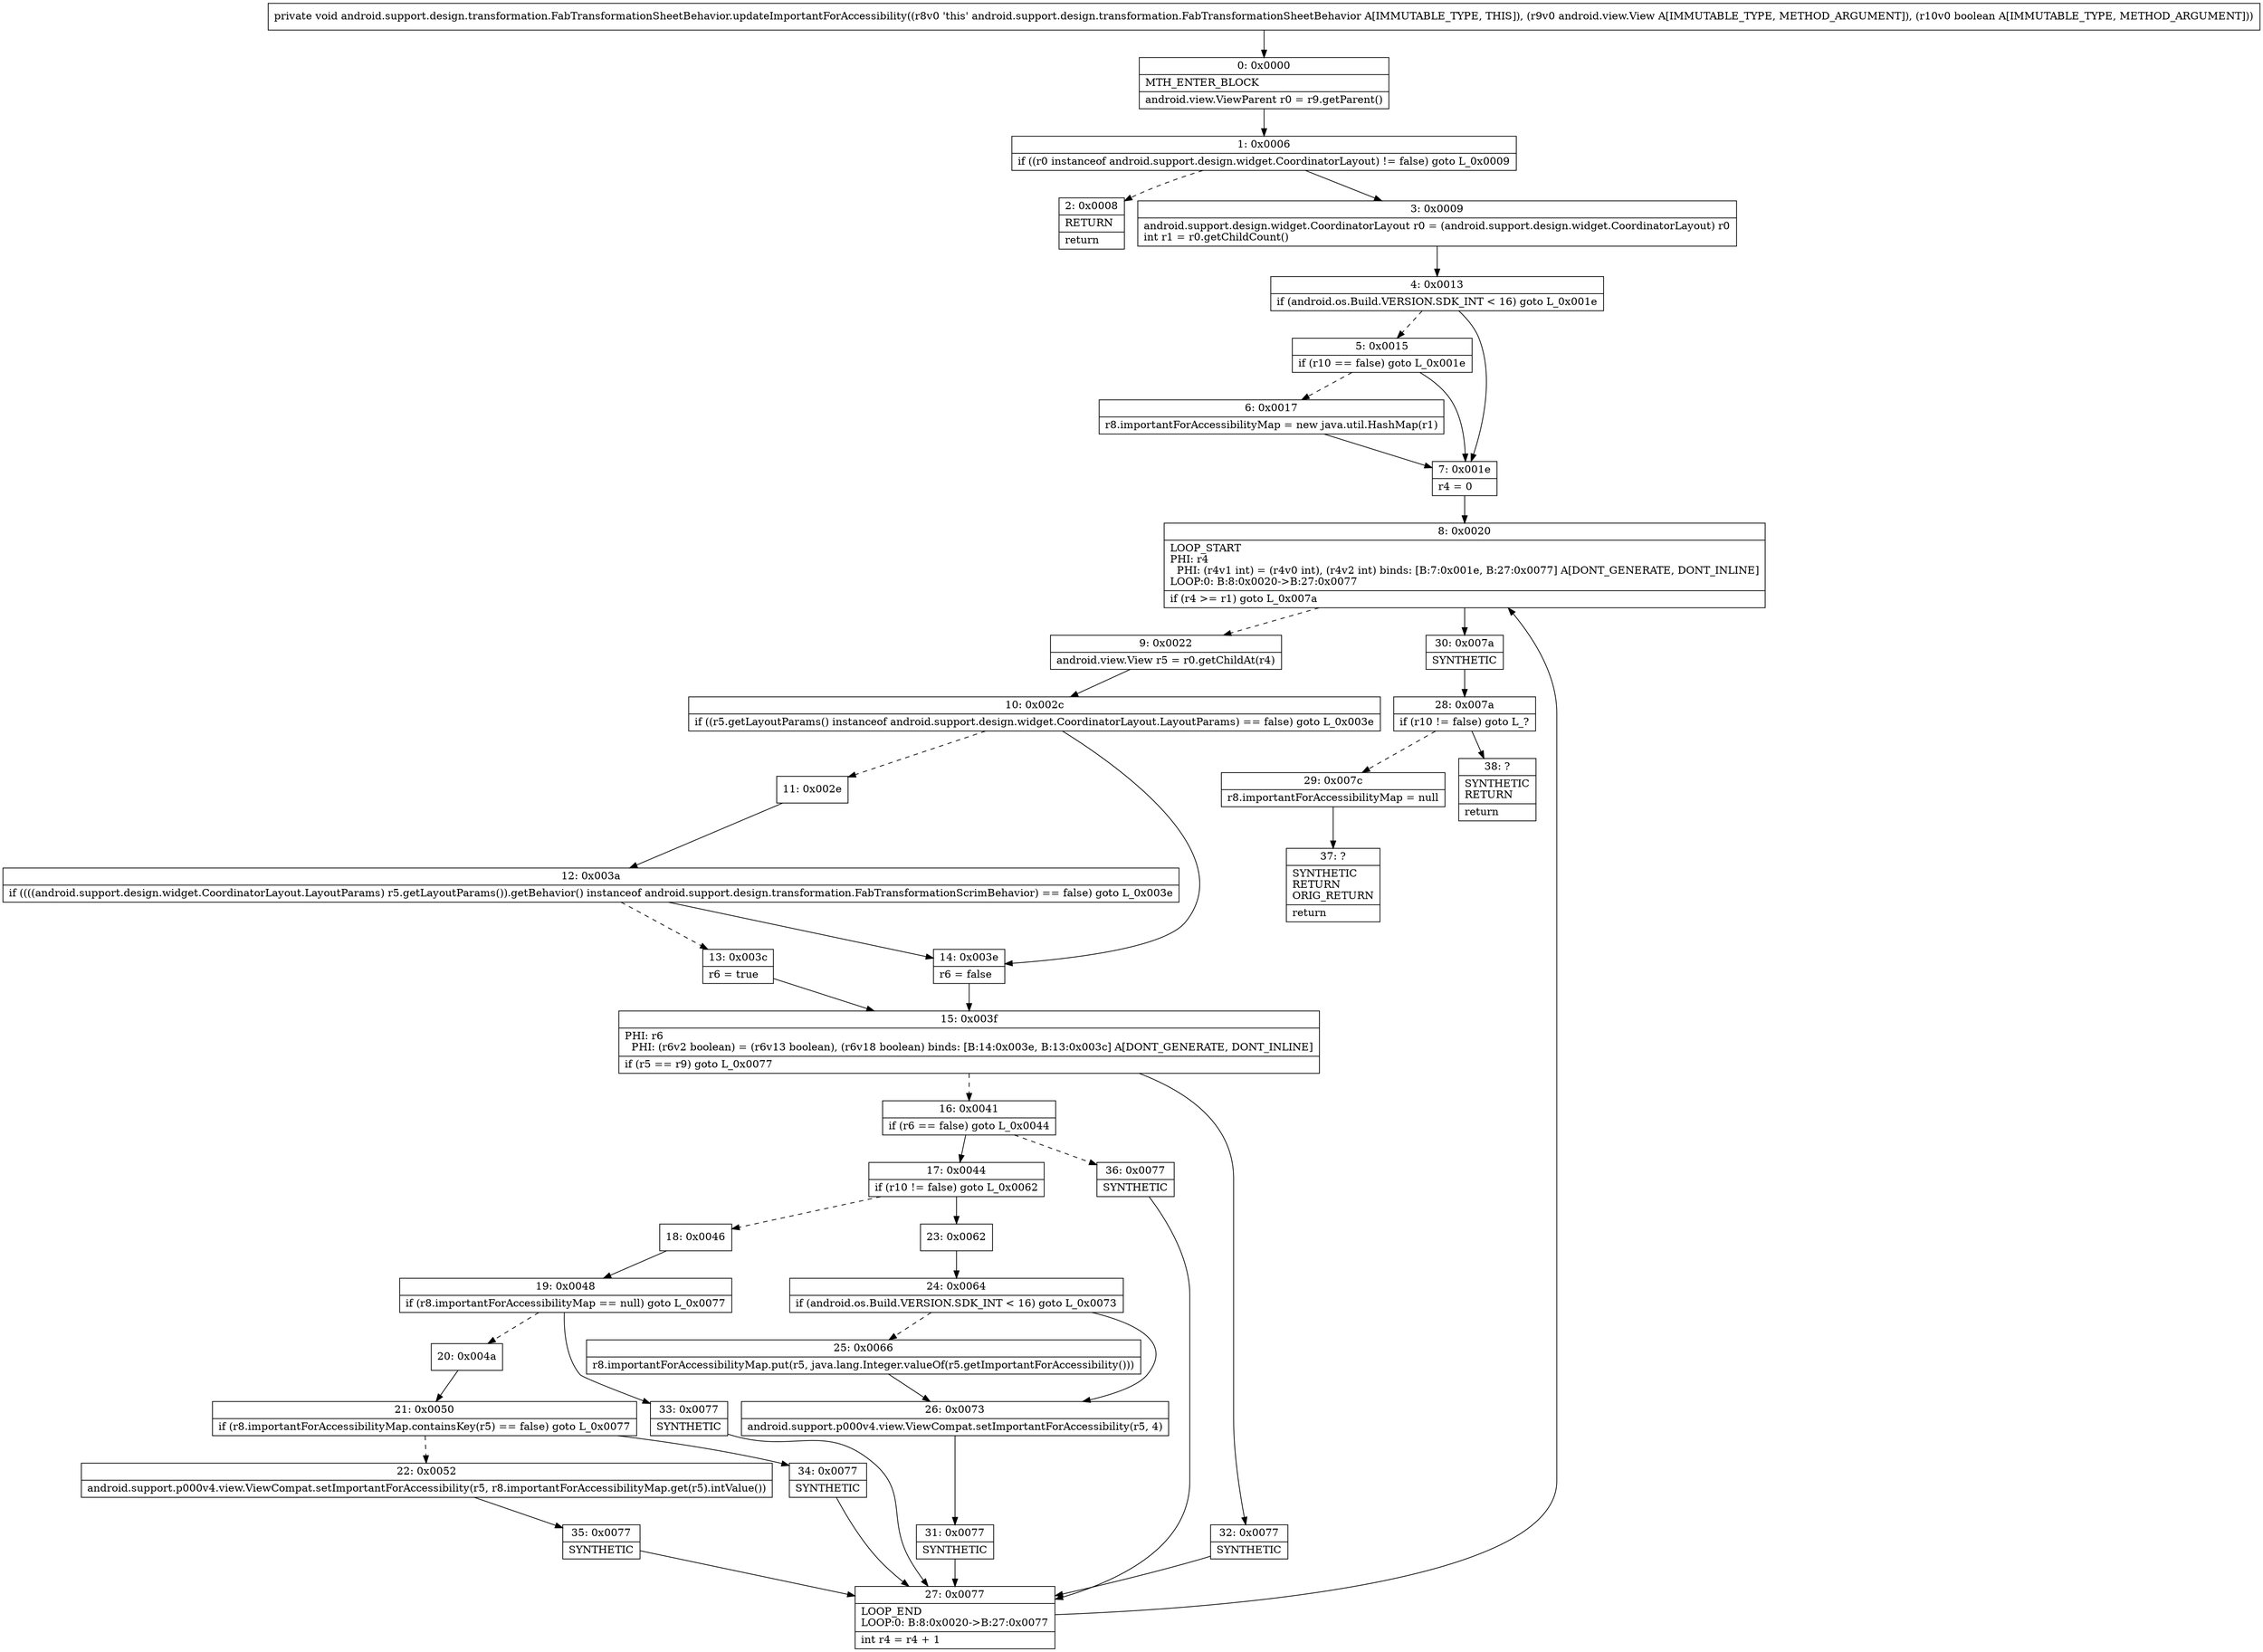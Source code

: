 digraph "CFG forandroid.support.design.transformation.FabTransformationSheetBehavior.updateImportantForAccessibility(Landroid\/view\/View;Z)V" {
Node_0 [shape=record,label="{0\:\ 0x0000|MTH_ENTER_BLOCK\l|android.view.ViewParent r0 = r9.getParent()\l}"];
Node_1 [shape=record,label="{1\:\ 0x0006|if ((r0 instanceof android.support.design.widget.CoordinatorLayout) != false) goto L_0x0009\l}"];
Node_2 [shape=record,label="{2\:\ 0x0008|RETURN\l|return\l}"];
Node_3 [shape=record,label="{3\:\ 0x0009|android.support.design.widget.CoordinatorLayout r0 = (android.support.design.widget.CoordinatorLayout) r0\lint r1 = r0.getChildCount()\l}"];
Node_4 [shape=record,label="{4\:\ 0x0013|if (android.os.Build.VERSION.SDK_INT \< 16) goto L_0x001e\l}"];
Node_5 [shape=record,label="{5\:\ 0x0015|if (r10 == false) goto L_0x001e\l}"];
Node_6 [shape=record,label="{6\:\ 0x0017|r8.importantForAccessibilityMap = new java.util.HashMap(r1)\l}"];
Node_7 [shape=record,label="{7\:\ 0x001e|r4 = 0\l}"];
Node_8 [shape=record,label="{8\:\ 0x0020|LOOP_START\lPHI: r4 \l  PHI: (r4v1 int) = (r4v0 int), (r4v2 int) binds: [B:7:0x001e, B:27:0x0077] A[DONT_GENERATE, DONT_INLINE]\lLOOP:0: B:8:0x0020\-\>B:27:0x0077\l|if (r4 \>= r1) goto L_0x007a\l}"];
Node_9 [shape=record,label="{9\:\ 0x0022|android.view.View r5 = r0.getChildAt(r4)\l}"];
Node_10 [shape=record,label="{10\:\ 0x002c|if ((r5.getLayoutParams() instanceof android.support.design.widget.CoordinatorLayout.LayoutParams) == false) goto L_0x003e\l}"];
Node_11 [shape=record,label="{11\:\ 0x002e}"];
Node_12 [shape=record,label="{12\:\ 0x003a|if ((((android.support.design.widget.CoordinatorLayout.LayoutParams) r5.getLayoutParams()).getBehavior() instanceof android.support.design.transformation.FabTransformationScrimBehavior) == false) goto L_0x003e\l}"];
Node_13 [shape=record,label="{13\:\ 0x003c|r6 = true\l}"];
Node_14 [shape=record,label="{14\:\ 0x003e|r6 = false\l}"];
Node_15 [shape=record,label="{15\:\ 0x003f|PHI: r6 \l  PHI: (r6v2 boolean) = (r6v13 boolean), (r6v18 boolean) binds: [B:14:0x003e, B:13:0x003c] A[DONT_GENERATE, DONT_INLINE]\l|if (r5 == r9) goto L_0x0077\l}"];
Node_16 [shape=record,label="{16\:\ 0x0041|if (r6 == false) goto L_0x0044\l}"];
Node_17 [shape=record,label="{17\:\ 0x0044|if (r10 != false) goto L_0x0062\l}"];
Node_18 [shape=record,label="{18\:\ 0x0046}"];
Node_19 [shape=record,label="{19\:\ 0x0048|if (r8.importantForAccessibilityMap == null) goto L_0x0077\l}"];
Node_20 [shape=record,label="{20\:\ 0x004a}"];
Node_21 [shape=record,label="{21\:\ 0x0050|if (r8.importantForAccessibilityMap.containsKey(r5) == false) goto L_0x0077\l}"];
Node_22 [shape=record,label="{22\:\ 0x0052|android.support.p000v4.view.ViewCompat.setImportantForAccessibility(r5, r8.importantForAccessibilityMap.get(r5).intValue())\l}"];
Node_23 [shape=record,label="{23\:\ 0x0062}"];
Node_24 [shape=record,label="{24\:\ 0x0064|if (android.os.Build.VERSION.SDK_INT \< 16) goto L_0x0073\l}"];
Node_25 [shape=record,label="{25\:\ 0x0066|r8.importantForAccessibilityMap.put(r5, java.lang.Integer.valueOf(r5.getImportantForAccessibility()))\l}"];
Node_26 [shape=record,label="{26\:\ 0x0073|android.support.p000v4.view.ViewCompat.setImportantForAccessibility(r5, 4)\l}"];
Node_27 [shape=record,label="{27\:\ 0x0077|LOOP_END\lLOOP:0: B:8:0x0020\-\>B:27:0x0077\l|int r4 = r4 + 1\l}"];
Node_28 [shape=record,label="{28\:\ 0x007a|if (r10 != false) goto L_?\l}"];
Node_29 [shape=record,label="{29\:\ 0x007c|r8.importantForAccessibilityMap = null\l}"];
Node_30 [shape=record,label="{30\:\ 0x007a|SYNTHETIC\l}"];
Node_31 [shape=record,label="{31\:\ 0x0077|SYNTHETIC\l}"];
Node_32 [shape=record,label="{32\:\ 0x0077|SYNTHETIC\l}"];
Node_33 [shape=record,label="{33\:\ 0x0077|SYNTHETIC\l}"];
Node_34 [shape=record,label="{34\:\ 0x0077|SYNTHETIC\l}"];
Node_35 [shape=record,label="{35\:\ 0x0077|SYNTHETIC\l}"];
Node_36 [shape=record,label="{36\:\ 0x0077|SYNTHETIC\l}"];
Node_37 [shape=record,label="{37\:\ ?|SYNTHETIC\lRETURN\lORIG_RETURN\l|return\l}"];
Node_38 [shape=record,label="{38\:\ ?|SYNTHETIC\lRETURN\l|return\l}"];
MethodNode[shape=record,label="{private void android.support.design.transformation.FabTransformationSheetBehavior.updateImportantForAccessibility((r8v0 'this' android.support.design.transformation.FabTransformationSheetBehavior A[IMMUTABLE_TYPE, THIS]), (r9v0 android.view.View A[IMMUTABLE_TYPE, METHOD_ARGUMENT]), (r10v0 boolean A[IMMUTABLE_TYPE, METHOD_ARGUMENT])) }"];
MethodNode -> Node_0;
Node_0 -> Node_1;
Node_1 -> Node_2[style=dashed];
Node_1 -> Node_3;
Node_3 -> Node_4;
Node_4 -> Node_5[style=dashed];
Node_4 -> Node_7;
Node_5 -> Node_6[style=dashed];
Node_5 -> Node_7;
Node_6 -> Node_7;
Node_7 -> Node_8;
Node_8 -> Node_9[style=dashed];
Node_8 -> Node_30;
Node_9 -> Node_10;
Node_10 -> Node_11[style=dashed];
Node_10 -> Node_14;
Node_11 -> Node_12;
Node_12 -> Node_13[style=dashed];
Node_12 -> Node_14;
Node_13 -> Node_15;
Node_14 -> Node_15;
Node_15 -> Node_16[style=dashed];
Node_15 -> Node_32;
Node_16 -> Node_17;
Node_16 -> Node_36[style=dashed];
Node_17 -> Node_18[style=dashed];
Node_17 -> Node_23;
Node_18 -> Node_19;
Node_19 -> Node_20[style=dashed];
Node_19 -> Node_33;
Node_20 -> Node_21;
Node_21 -> Node_22[style=dashed];
Node_21 -> Node_34;
Node_22 -> Node_35;
Node_23 -> Node_24;
Node_24 -> Node_25[style=dashed];
Node_24 -> Node_26;
Node_25 -> Node_26;
Node_26 -> Node_31;
Node_27 -> Node_8;
Node_28 -> Node_29[style=dashed];
Node_28 -> Node_38;
Node_29 -> Node_37;
Node_30 -> Node_28;
Node_31 -> Node_27;
Node_32 -> Node_27;
Node_33 -> Node_27;
Node_34 -> Node_27;
Node_35 -> Node_27;
Node_36 -> Node_27;
}


